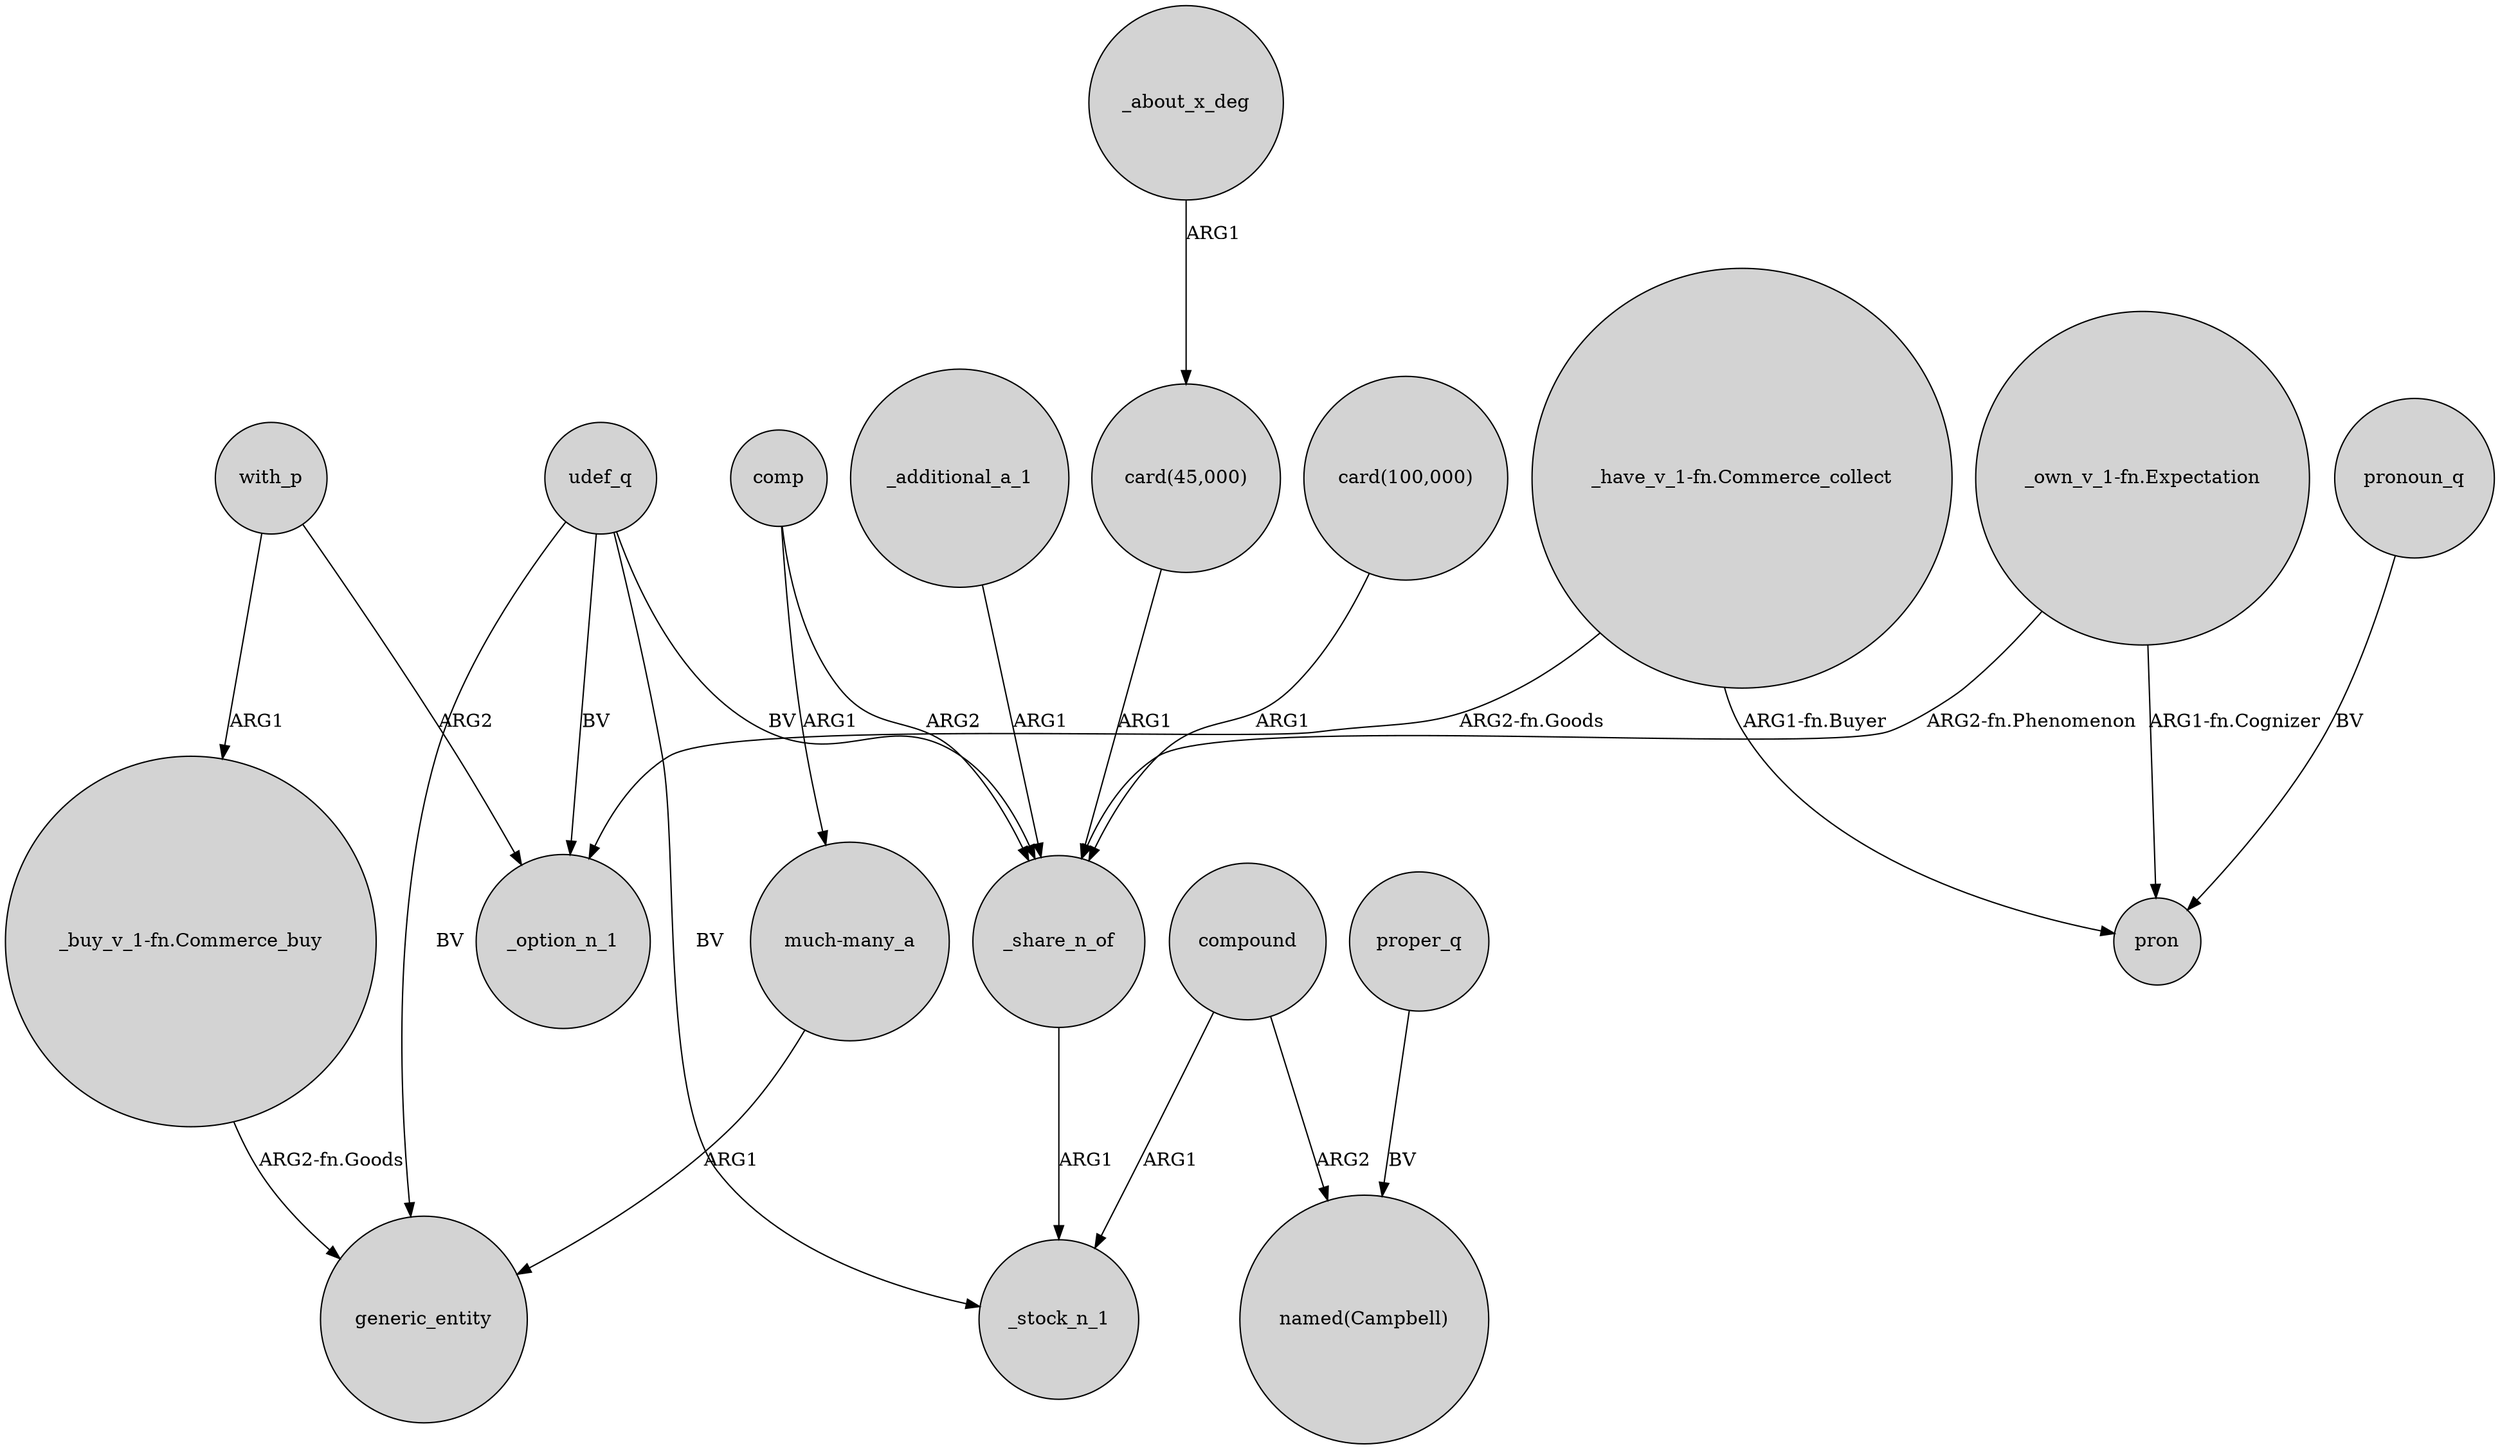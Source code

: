 digraph {
	node [shape=circle style=filled]
	udef_q -> _option_n_1 [label=BV]
	"_have_v_1-fn.Commerce_collect" -> pron [label="ARG1-fn.Buyer"]
	"card(45,000)" -> _share_n_of [label=ARG1]
	udef_q -> generic_entity [label=BV]
	compound -> _stock_n_1 [label=ARG1]
	comp -> _share_n_of [label=ARG2]
	pronoun_q -> pron [label=BV]
	udef_q -> _stock_n_1 [label=BV]
	comp -> "much-many_a" [label=ARG1]
	"card(100,000)" -> _share_n_of [label=ARG1]
	_share_n_of -> _stock_n_1 [label=ARG1]
	proper_q -> "named(Campbell)" [label=BV]
	"much-many_a" -> generic_entity [label=ARG1]
	udef_q -> _share_n_of [label=BV]
	with_p -> "_buy_v_1-fn.Commerce_buy" [label=ARG1]
	_additional_a_1 -> _share_n_of [label=ARG1]
	"_own_v_1-fn.Expectation" -> pron [label="ARG1-fn.Cognizer"]
	_about_x_deg -> "card(45,000)" [label=ARG1]
	compound -> "named(Campbell)" [label=ARG2]
	"_own_v_1-fn.Expectation" -> _share_n_of [label="ARG2-fn.Phenomenon"]
	with_p -> _option_n_1 [label=ARG2]
	"_have_v_1-fn.Commerce_collect" -> _option_n_1 [label="ARG2-fn.Goods"]
	"_buy_v_1-fn.Commerce_buy" -> generic_entity [label="ARG2-fn.Goods"]
}

